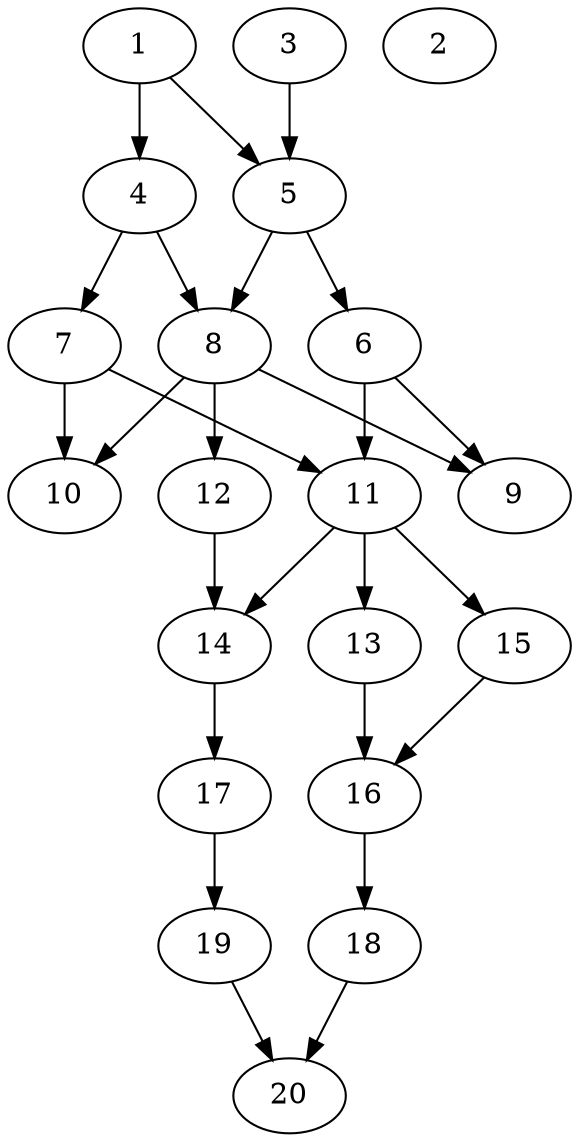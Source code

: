 // DAG automatically generated by daggen at Sat Jul 27 15:35:52 2019
// ./daggen --dot -n 20 --ccr 0.4 --fat 0.4 --regular 0.5 --density 0.6 --mindata 5242880 --maxdata 52428800 
digraph G {
  1 [size="97149440", alpha="0.15", expect_size="38859776"] 
  1 -> 4 [size ="38859776"]
  1 -> 5 [size ="38859776"]
  2 [size="67005440", alpha="0.16", expect_size="26802176"] 
  3 [size="61498880", alpha="0.14", expect_size="24599552"] 
  3 -> 5 [size ="24599552"]
  4 [size="13811200", alpha="0.08", expect_size="5524480"] 
  4 -> 7 [size ="5524480"]
  4 -> 8 [size ="5524480"]
  5 [size="15685120", alpha="0.11", expect_size="6274048"] 
  5 -> 6 [size ="6274048"]
  5 -> 8 [size ="6274048"]
  6 [size="19409920", alpha="0.11", expect_size="7763968"] 
  6 -> 9 [size ="7763968"]
  6 -> 11 [size ="7763968"]
  7 [size="99653120", alpha="0.17", expect_size="39861248"] 
  7 -> 10 [size ="39861248"]
  7 -> 11 [size ="39861248"]
  8 [size="87790080", alpha="0.09", expect_size="35116032"] 
  8 -> 9 [size ="35116032"]
  8 -> 10 [size ="35116032"]
  8 -> 12 [size ="35116032"]
  9 [size="21649920", alpha="0.07", expect_size="8659968"] 
  10 [size="98391040", alpha="0.17", expect_size="39356416"] 
  11 [size="29450240", alpha="0.14", expect_size="11780096"] 
  11 -> 13 [size ="11780096"]
  11 -> 14 [size ="11780096"]
  11 -> 15 [size ="11780096"]
  12 [size="115947520", alpha="0.04", expect_size="46379008"] 
  12 -> 14 [size ="46379008"]
  13 [size="91225600", alpha="0.10", expect_size="36490240"] 
  13 -> 16 [size ="36490240"]
  14 [size="53716480", alpha="0.15", expect_size="21486592"] 
  14 -> 17 [size ="21486592"]
  15 [size="99665920", alpha="0.10", expect_size="39866368"] 
  15 -> 16 [size ="39866368"]
  16 [size="46461440", alpha="0.08", expect_size="18584576"] 
  16 -> 18 [size ="18584576"]
  17 [size="113868800", alpha="0.09", expect_size="45547520"] 
  17 -> 19 [size ="45547520"]
  18 [size="93317120", alpha="0.11", expect_size="37326848"] 
  18 -> 20 [size ="37326848"]
  19 [size="30289920", alpha="0.06", expect_size="12115968"] 
  19 -> 20 [size ="12115968"]
  20 [size="73633280", alpha="0.11", expect_size="29453312"] 
}
